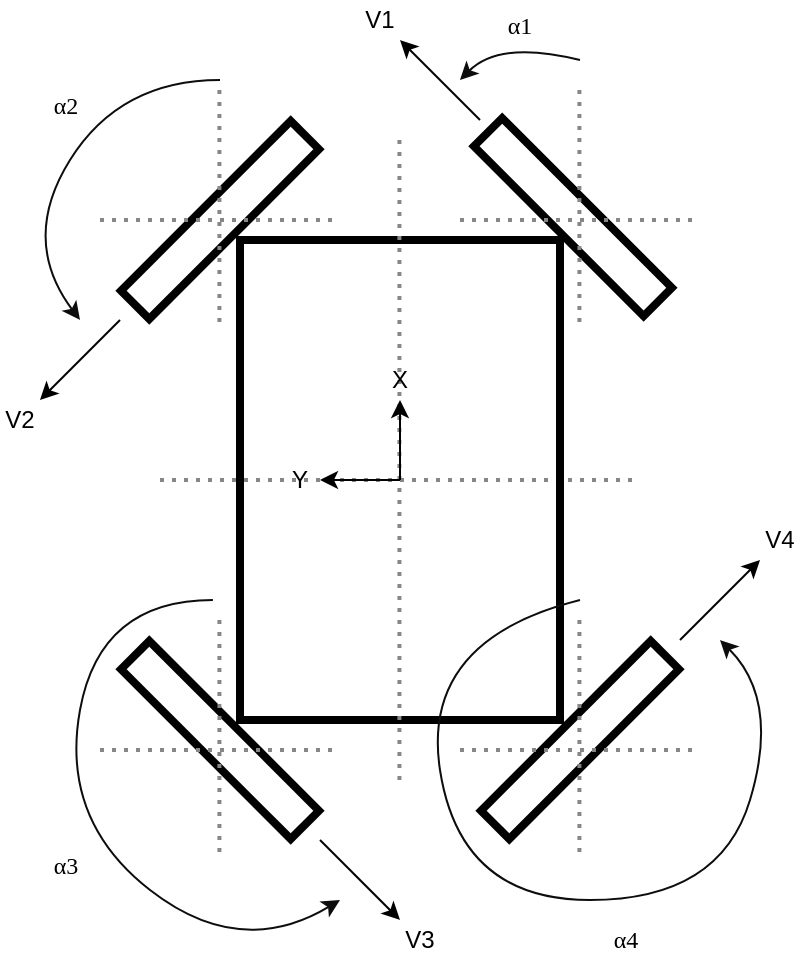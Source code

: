 <mxfile version="20.5.3" type="device"><diagram name="Page-1" id="bX8TZ3oYMfVKDWnAK4u2"><mxGraphModel dx="982" dy="550" grid="1" gridSize="10" guides="1" tooltips="1" connect="1" arrows="1" fold="1" page="1" pageScale="1" pageWidth="827" pageHeight="1169" math="0" shadow="0"><root><mxCell id="0"/><mxCell id="1" parent="0"/><mxCell id="0kCdkY1okKcU7kNYEI95-14" value="" style="endArrow=none;dashed=1;html=1;strokeWidth=2;rounded=0;dashPattern=1 2;strokeColor=#878787;" parent="1" edge="1"><mxGeometry width="50" height="50" relative="1" as="geometry"><mxPoint x="280" y="360" as="sourcePoint"/><mxPoint x="520" y="360" as="targetPoint"/></mxGeometry></mxCell><mxCell id="0kCdkY1okKcU7kNYEI95-1" value="" style="rounded=0;whiteSpace=wrap;html=1;strokeWidth=4;fillColor=none;" parent="1" vertex="1"><mxGeometry x="320" y="240" width="160" height="240" as="geometry"/></mxCell><mxCell id="0kCdkY1okKcU7kNYEI95-13" value="" style="group" parent="1" vertex="1" connectable="0"><mxGeometry x="340" y="300" width="70" height="70" as="geometry"/></mxCell><mxCell id="0kCdkY1okKcU7kNYEI95-16" value="" style="endArrow=none;dashed=1;html=1;strokeWidth=2;rounded=0;dashPattern=1 2;strokeColor=#878787;" parent="0kCdkY1okKcU7kNYEI95-13" edge="1"><mxGeometry width="50" height="50" relative="1" as="geometry"><mxPoint x="59.71" y="-110" as="sourcePoint"/><mxPoint x="59.71" y="210" as="targetPoint"/></mxGeometry></mxCell><mxCell id="0kCdkY1okKcU7kNYEI95-8" value="" style="endArrow=classic;html=1;rounded=0;endFill=1;" parent="0kCdkY1okKcU7kNYEI95-13" edge="1"><mxGeometry width="50" height="50" relative="1" as="geometry"><mxPoint x="60" y="60" as="sourcePoint"/><mxPoint x="60" y="20" as="targetPoint"/></mxGeometry></mxCell><mxCell id="0kCdkY1okKcU7kNYEI95-9" value="" style="endArrow=classic;html=1;rounded=0;startArrow=none;startFill=0;endFill=1;" parent="0kCdkY1okKcU7kNYEI95-13" edge="1"><mxGeometry width="50" height="50" relative="1" as="geometry"><mxPoint x="60" y="60" as="sourcePoint"/><mxPoint x="20" y="60" as="targetPoint"/></mxGeometry></mxCell><mxCell id="0kCdkY1okKcU7kNYEI95-10" value="X" style="text;html=1;strokeColor=none;fillColor=none;align=center;verticalAlign=middle;whiteSpace=wrap;rounded=0;" parent="0kCdkY1okKcU7kNYEI95-13" vertex="1"><mxGeometry x="50" width="20" height="20" as="geometry"/></mxCell><mxCell id="0kCdkY1okKcU7kNYEI95-11" value="Y" style="text;html=1;strokeColor=none;fillColor=none;align=center;verticalAlign=middle;whiteSpace=wrap;rounded=0;" parent="0kCdkY1okKcU7kNYEI95-13" vertex="1"><mxGeometry y="50" width="20" height="20" as="geometry"/></mxCell><mxCell id="0kCdkY1okKcU7kNYEI95-36" value="" style="group" parent="1" vertex="1" connectable="0"><mxGeometry x="380" y="120" width="170" height="165" as="geometry"/></mxCell><mxCell id="0kCdkY1okKcU7kNYEI95-21" value="" style="endArrow=classic;html=1;rounded=0;endFill=1;" parent="0kCdkY1okKcU7kNYEI95-36" edge="1"><mxGeometry width="50" height="50" relative="1" as="geometry"><mxPoint x="60" y="60" as="sourcePoint"/><mxPoint x="20" y="20" as="targetPoint"/></mxGeometry></mxCell><mxCell id="0kCdkY1okKcU7kNYEI95-26" value="" style="rounded=0;whiteSpace=wrap;html=1;strokeWidth=4;fillColor=none;direction=south;rotation=-135;" parent="0kCdkY1okKcU7kNYEI95-36" vertex="1"><mxGeometry x="46.46" y="98.54" width="120" height="20" as="geometry"/></mxCell><mxCell id="0kCdkY1okKcU7kNYEI95-30" value="" style="endArrow=none;dashed=1;html=1;strokeWidth=2;rounded=0;dashPattern=1 2;strokeColor=#878787;" parent="0kCdkY1okKcU7kNYEI95-36" edge="1"><mxGeometry width="50" height="50" relative="1" as="geometry"><mxPoint x="109.71" y="45" as="sourcePoint"/><mxPoint x="109.71" y="165" as="targetPoint"/></mxGeometry></mxCell><mxCell id="0kCdkY1okKcU7kNYEI95-31" value="" style="endArrow=none;dashed=1;html=1;strokeWidth=2;rounded=0;dashPattern=1 2;strokeColor=#878787;" parent="0kCdkY1okKcU7kNYEI95-36" edge="1"><mxGeometry width="50" height="50" relative="1" as="geometry"><mxPoint x="50" y="110" as="sourcePoint"/><mxPoint x="170" y="110" as="targetPoint"/></mxGeometry></mxCell><mxCell id="0kCdkY1okKcU7kNYEI95-33" value="" style="curved=1;endArrow=classic;html=1;rounded=0;strokeColor=#0D0D0D;strokeWidth=1;" parent="0kCdkY1okKcU7kNYEI95-36" edge="1"><mxGeometry width="50" height="50" relative="1" as="geometry"><mxPoint x="110" y="30" as="sourcePoint"/><mxPoint x="50" y="40" as="targetPoint"/><Array as="points"><mxPoint x="70" y="20"/></Array></mxGeometry></mxCell><mxCell id="0kCdkY1okKcU7kNYEI95-34" value="V1" style="text;html=1;strokeColor=none;fillColor=none;align=center;verticalAlign=middle;whiteSpace=wrap;rounded=0;" parent="0kCdkY1okKcU7kNYEI95-36" vertex="1"><mxGeometry width="20" height="20" as="geometry"/></mxCell><mxCell id="0kCdkY1okKcU7kNYEI95-35" value="α1" style="text;html=1;strokeColor=none;fillColor=none;align=center;verticalAlign=middle;whiteSpace=wrap;rounded=0;fontFamily=Lucida Console;" parent="0kCdkY1okKcU7kNYEI95-36" vertex="1"><mxGeometry x="60" width="40" height="25" as="geometry"/></mxCell><mxCell id="0kCdkY1okKcU7kNYEI95-37" value="" style="rounded=0;whiteSpace=wrap;html=1;strokeWidth=4;fillColor=none;direction=south;rotation=-225;" parent="1" vertex="1"><mxGeometry x="250" y="220" width="120" height="20" as="geometry"/></mxCell><mxCell id="0kCdkY1okKcU7kNYEI95-38" value="" style="rounded=0;whiteSpace=wrap;html=1;strokeWidth=4;fillColor=none;direction=south;rotation=-225;" parent="1" vertex="1"><mxGeometry x="430" y="480" width="120" height="20" as="geometry"/></mxCell><mxCell id="0kCdkY1okKcU7kNYEI95-39" value="" style="rounded=0;whiteSpace=wrap;html=1;strokeWidth=4;fillColor=none;direction=south;rotation=-135;" parent="1" vertex="1"><mxGeometry x="250.0" y="480" width="120" height="20" as="geometry"/></mxCell><mxCell id="0kCdkY1okKcU7kNYEI95-49" value="" style="endArrow=classic;html=1;rounded=0;endFill=1;" parent="1" edge="1"><mxGeometry width="50" height="50" relative="1" as="geometry"><mxPoint x="540" y="440" as="sourcePoint"/><mxPoint x="580" y="400" as="targetPoint"/></mxGeometry></mxCell><mxCell id="0kCdkY1okKcU7kNYEI95-50" value="V4" style="text;html=1;strokeColor=none;fillColor=none;align=center;verticalAlign=middle;whiteSpace=wrap;rounded=0;" parent="1" vertex="1"><mxGeometry x="580" y="380" width="20" height="20" as="geometry"/></mxCell><mxCell id="0kCdkY1okKcU7kNYEI95-51" value="" style="endArrow=classic;html=1;rounded=0;endFill=1;" parent="1" edge="1"><mxGeometry width="50" height="50" relative="1" as="geometry"><mxPoint x="360" y="540" as="sourcePoint"/><mxPoint x="400" y="580" as="targetPoint"/></mxGeometry></mxCell><mxCell id="0kCdkY1okKcU7kNYEI95-52" value="V3" style="text;html=1;strokeColor=none;fillColor=none;align=center;verticalAlign=middle;whiteSpace=wrap;rounded=0;" parent="1" vertex="1"><mxGeometry x="400" y="580" width="20" height="20" as="geometry"/></mxCell><mxCell id="0kCdkY1okKcU7kNYEI95-53" value="" style="endArrow=classic;html=1;rounded=0;endFill=1;" parent="1" edge="1"><mxGeometry width="50" height="50" relative="1" as="geometry"><mxPoint x="260" y="280" as="sourcePoint"/><mxPoint x="220" y="320" as="targetPoint"/></mxGeometry></mxCell><mxCell id="0kCdkY1okKcU7kNYEI95-54" value="V2" style="text;html=1;strokeColor=none;fillColor=none;align=center;verticalAlign=middle;whiteSpace=wrap;rounded=0;" parent="1" vertex="1"><mxGeometry x="200" y="320" width="20" height="20" as="geometry"/></mxCell><mxCell id="wIZUOXEichAiV_2iSE8q-2" value="" style="endArrow=none;dashed=1;html=1;strokeWidth=2;rounded=0;dashPattern=1 2;strokeColor=#878787;" edge="1" parent="1"><mxGeometry width="50" height="50" relative="1" as="geometry"><mxPoint x="309.71" y="430.0" as="sourcePoint"/><mxPoint x="309.71" y="550" as="targetPoint"/></mxGeometry></mxCell><mxCell id="wIZUOXEichAiV_2iSE8q-3" value="" style="endArrow=none;dashed=1;html=1;strokeWidth=2;rounded=0;dashPattern=1 2;strokeColor=#878787;" edge="1" parent="1"><mxGeometry width="50" height="50" relative="1" as="geometry"><mxPoint x="250.0" y="495" as="sourcePoint"/><mxPoint x="370.0" y="495" as="targetPoint"/></mxGeometry></mxCell><mxCell id="wIZUOXEichAiV_2iSE8q-4" value="" style="endArrow=none;dashed=1;html=1;strokeWidth=2;rounded=0;dashPattern=1 2;strokeColor=#878787;" edge="1" parent="1"><mxGeometry width="50" height="50" relative="1" as="geometry"><mxPoint x="309.71" y="165.0" as="sourcePoint"/><mxPoint x="309.71" y="285" as="targetPoint"/></mxGeometry></mxCell><mxCell id="wIZUOXEichAiV_2iSE8q-5" value="" style="endArrow=none;dashed=1;html=1;strokeWidth=2;rounded=0;dashPattern=1 2;strokeColor=#878787;" edge="1" parent="1"><mxGeometry width="50" height="50" relative="1" as="geometry"><mxPoint x="250.0" y="230" as="sourcePoint"/><mxPoint x="370.0" y="230" as="targetPoint"/></mxGeometry></mxCell><mxCell id="wIZUOXEichAiV_2iSE8q-6" value="" style="endArrow=none;dashed=1;html=1;strokeWidth=2;rounded=0;dashPattern=1 2;strokeColor=#878787;" edge="1" parent="1"><mxGeometry width="50" height="50" relative="1" as="geometry"><mxPoint x="489.71" y="430.0" as="sourcePoint"/><mxPoint x="489.71" y="550" as="targetPoint"/></mxGeometry></mxCell><mxCell id="wIZUOXEichAiV_2iSE8q-7" value="" style="endArrow=none;dashed=1;html=1;strokeWidth=2;rounded=0;dashPattern=1 2;strokeColor=#878787;" edge="1" parent="1"><mxGeometry width="50" height="50" relative="1" as="geometry"><mxPoint x="430.0" y="495" as="sourcePoint"/><mxPoint x="550.0" y="495" as="targetPoint"/><Array as="points"><mxPoint x="490" y="495"/></Array></mxGeometry></mxCell><mxCell id="wIZUOXEichAiV_2iSE8q-8" value="" style="curved=1;endArrow=classic;html=1;rounded=0;strokeColor=#0D0D0D;strokeWidth=1;" edge="1" parent="1"><mxGeometry width="50" height="50" relative="1" as="geometry"><mxPoint x="310" y="160" as="sourcePoint"/><mxPoint x="240" y="280" as="targetPoint"/><Array as="points"><mxPoint x="260" y="160"/><mxPoint x="210" y="240"/></Array></mxGeometry></mxCell><mxCell id="wIZUOXEichAiV_2iSE8q-9" value="α2" style="text;html=1;strokeColor=none;fillColor=none;align=center;verticalAlign=middle;whiteSpace=wrap;rounded=0;fontFamily=Lucida Console;" vertex="1" parent="1"><mxGeometry x="220" y="160" width="26.46" height="25" as="geometry"/></mxCell><mxCell id="wIZUOXEichAiV_2iSE8q-10" value="" style="curved=1;endArrow=classic;html=1;rounded=0;strokeColor=#0D0D0D;strokeWidth=1;" edge="1" parent="1"><mxGeometry width="50" height="50" relative="1" as="geometry"><mxPoint x="306.46" y="420" as="sourcePoint"/><mxPoint x="370" y="570" as="targetPoint"/><Array as="points"><mxPoint x="250" y="420"/><mxPoint x="230" y="530"/><mxPoint x="320" y="600"/></Array></mxGeometry></mxCell><mxCell id="wIZUOXEichAiV_2iSE8q-11" value="α3" style="text;html=1;strokeColor=none;fillColor=none;align=center;verticalAlign=middle;whiteSpace=wrap;rounded=0;fontFamily=Lucida Console;" vertex="1" parent="1"><mxGeometry x="220.0" y="540" width="26.46" height="25" as="geometry"/></mxCell><mxCell id="wIZUOXEichAiV_2iSE8q-12" value="" style="curved=1;endArrow=classic;html=1;rounded=0;strokeColor=#0D0D0D;strokeWidth=1;" edge="1" parent="1"><mxGeometry width="50" height="50" relative="1" as="geometry"><mxPoint x="490" y="420" as="sourcePoint"/><mxPoint x="560" y="440" as="targetPoint"/><Array as="points"><mxPoint x="410" y="440"/><mxPoint x="430" y="570"/><mxPoint x="560" y="570"/><mxPoint x="590" y="470"/></Array></mxGeometry></mxCell><mxCell id="wIZUOXEichAiV_2iSE8q-13" value="α4" style="text;html=1;strokeColor=none;fillColor=none;align=center;verticalAlign=middle;whiteSpace=wrap;rounded=0;fontFamily=Lucida Console;" vertex="1" parent="1"><mxGeometry x="500" y="577.5" width="26.46" height="25" as="geometry"/></mxCell></root></mxGraphModel></diagram></mxfile>